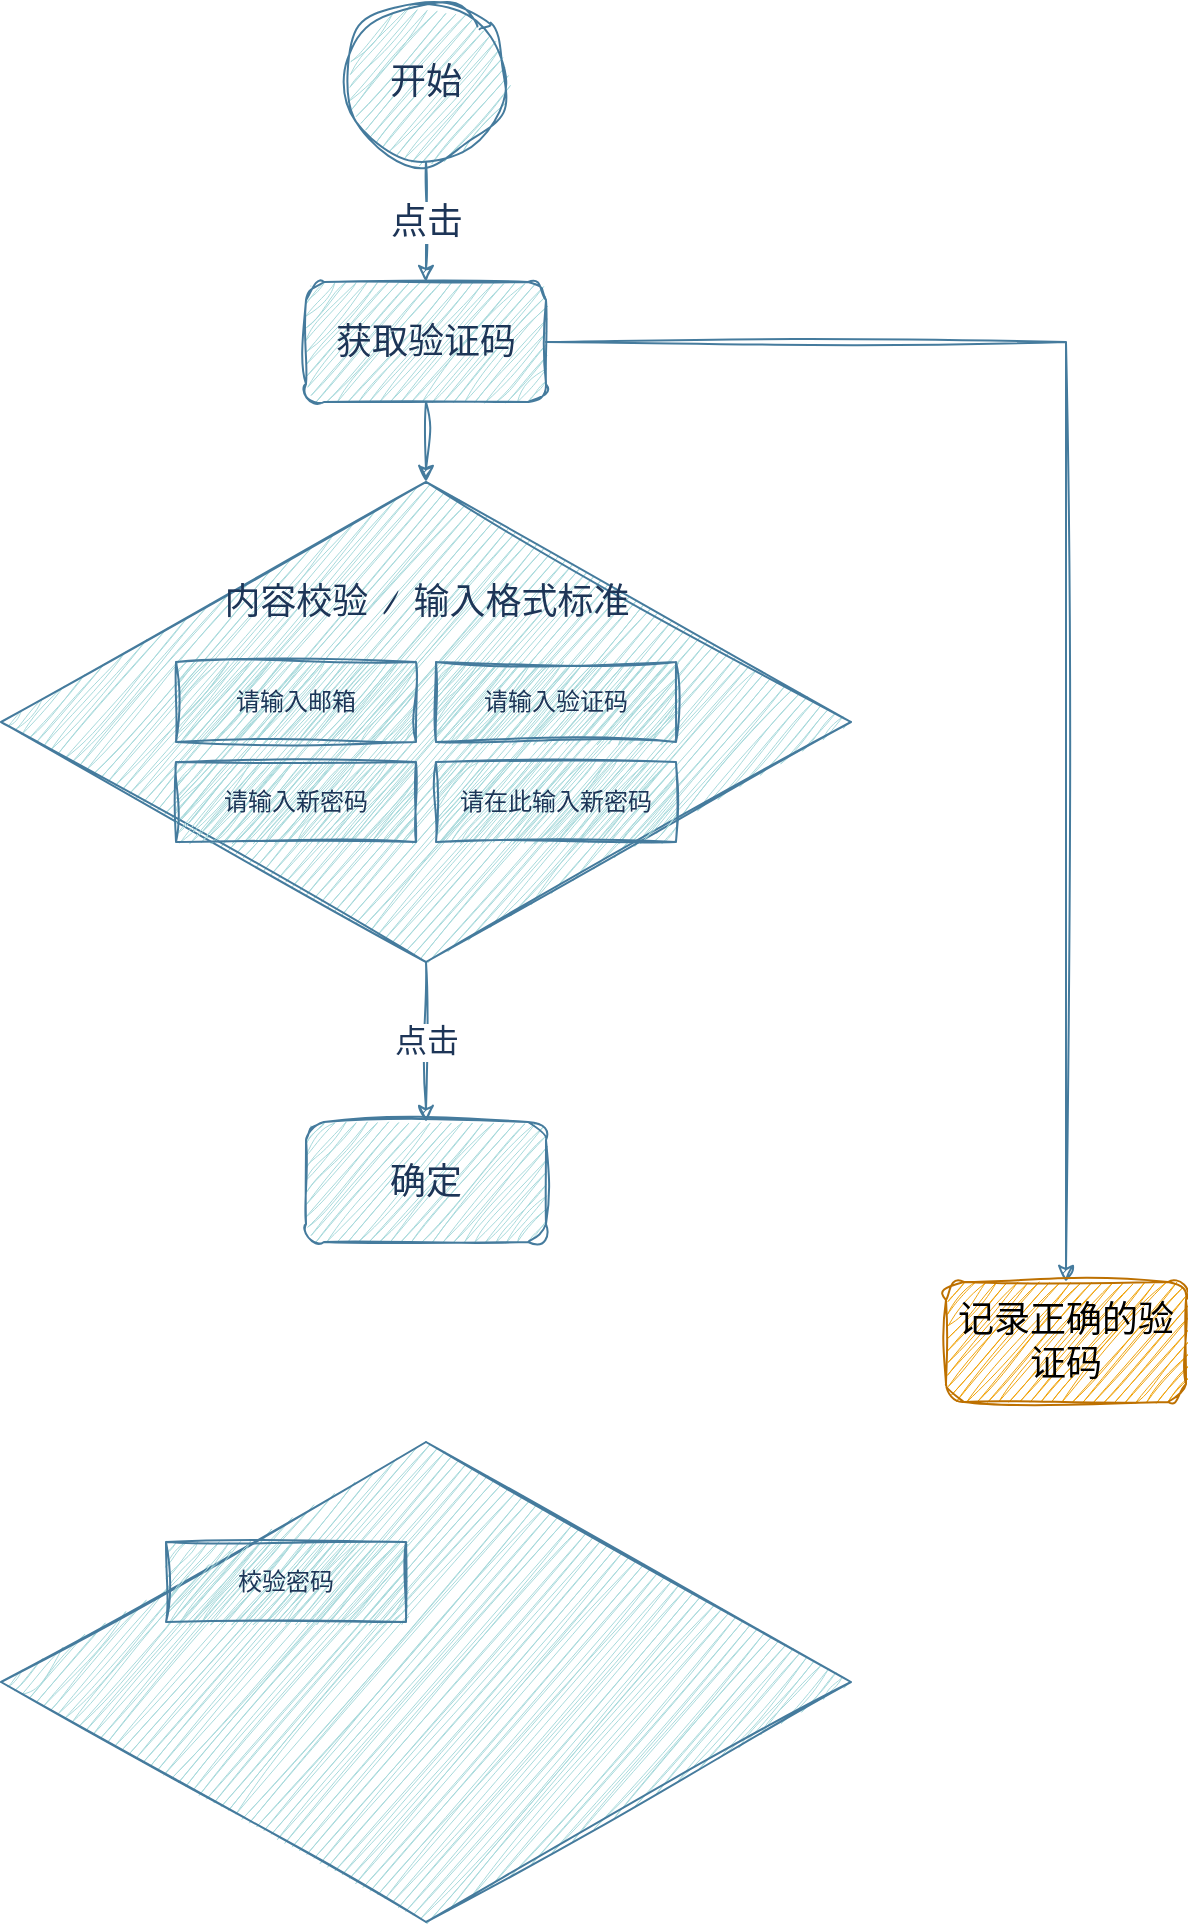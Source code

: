 <mxfile version="21.6.5" type="github">
  <diagram name="第 1 页" id="ABFjYovpaCcEatOb6muG">
    <mxGraphModel dx="1272" dy="650" grid="1" gridSize="10" guides="1" tooltips="1" connect="1" arrows="1" fold="1" page="1" pageScale="1" pageWidth="827" pageHeight="1169" math="0" shadow="0">
      <root>
        <mxCell id="0" />
        <mxCell id="1" parent="0" />
        <mxCell id="9XtBeBoNdV7PvsVut8HQ-18" value="点击" style="edgeStyle=orthogonalEdgeStyle;rounded=0;sketch=1;hachureGap=4;jiggle=2;curveFitting=1;orthogonalLoop=1;jettySize=auto;html=1;exitX=0.5;exitY=1;exitDx=0;exitDy=0;strokeColor=#457B9D;fontFamily=Architects Daughter;fontSource=https%3A%2F%2Ffonts.googleapis.com%2Fcss%3Ffamily%3DArchitects%2BDaughter;fontSize=16;fontColor=#1D3557;fillColor=#A8DADC;" edge="1" parent="1" source="9XtBeBoNdV7PvsVut8HQ-14" target="9XtBeBoNdV7PvsVut8HQ-17">
          <mxGeometry relative="1" as="geometry" />
        </mxCell>
        <mxCell id="9XtBeBoNdV7PvsVut8HQ-14" value="&lt;br style=&quot;font-size: 18px;&quot;&gt;&lt;br style=&quot;font-size: 18px;&quot;&gt;内容校验 / 输入格式标准" style="rhombus;whiteSpace=wrap;html=1;sketch=1;hachureGap=4;jiggle=2;curveFitting=1;strokeColor=#457B9D;fontFamily=Architects Daughter;fontSource=https%3A%2F%2Ffonts.googleapis.com%2Fcss%3Ffamily%3DArchitects%2BDaughter;fontSize=18;fontColor=#1D3557;fillColor=#A8DADC;verticalAlign=top;" vertex="1" parent="1">
          <mxGeometry x="67.5" y="320" width="425" height="240" as="geometry" />
        </mxCell>
        <mxCell id="9XtBeBoNdV7PvsVut8HQ-15" value="点击" style="edgeStyle=orthogonalEdgeStyle;rounded=0;sketch=1;hachureGap=4;jiggle=2;curveFitting=1;orthogonalLoop=1;jettySize=auto;html=1;exitX=0.5;exitY=1;exitDx=0;exitDy=0;entryX=0.5;entryY=0;entryDx=0;entryDy=0;strokeColor=#457B9D;fontFamily=Architects Daughter;fontSource=https%3A%2F%2Ffonts.googleapis.com%2Fcss%3Ffamily%3DArchitects%2BDaughter;fontSize=18;fontColor=#1D3557;fillColor=#A8DADC;" edge="1" parent="1" source="9XtBeBoNdV7PvsVut8HQ-1" target="9XtBeBoNdV7PvsVut8HQ-19">
          <mxGeometry relative="1" as="geometry" />
        </mxCell>
        <mxCell id="9XtBeBoNdV7PvsVut8HQ-1" value="开始" style="ellipse;whiteSpace=wrap;html=1;aspect=fixed;rounded=0;sketch=1;curveFitting=1;jiggle=2;labelBackgroundColor=none;fillColor=#A8DADC;strokeColor=#457B9D;fontColor=#1D3557;fontSize=18;" vertex="1" parent="1">
          <mxGeometry x="240" y="80" width="80" height="80" as="geometry" />
        </mxCell>
        <mxCell id="9XtBeBoNdV7PvsVut8HQ-2" value="请输入邮箱" style="rounded=0;whiteSpace=wrap;html=1;sketch=1;curveFitting=1;jiggle=2;labelBackgroundColor=none;fillColor=#A8DADC;strokeColor=#457B9D;fontColor=#1D3557;" vertex="1" parent="1">
          <mxGeometry x="155" y="410" width="120" height="40" as="geometry" />
        </mxCell>
        <mxCell id="9XtBeBoNdV7PvsVut8HQ-3" value="请输入验证码" style="rounded=0;whiteSpace=wrap;html=1;sketch=1;curveFitting=1;jiggle=2;labelBackgroundColor=none;fillColor=#A8DADC;strokeColor=#457B9D;fontColor=#1D3557;" vertex="1" parent="1">
          <mxGeometry x="285" y="410" width="120" height="40" as="geometry" />
        </mxCell>
        <mxCell id="9XtBeBoNdV7PvsVut8HQ-4" value="请输入新密码" style="rounded=0;whiteSpace=wrap;html=1;sketch=1;curveFitting=1;jiggle=2;labelBackgroundColor=none;fillColor=#A8DADC;strokeColor=#457B9D;fontColor=#1D3557;" vertex="1" parent="1">
          <mxGeometry x="155" y="460" width="120" height="40" as="geometry" />
        </mxCell>
        <mxCell id="9XtBeBoNdV7PvsVut8HQ-5" value="请在此输入新密码" style="rounded=0;whiteSpace=wrap;html=1;sketch=1;curveFitting=1;jiggle=2;labelBackgroundColor=none;fillColor=#A8DADC;strokeColor=#457B9D;fontColor=#1D3557;" vertex="1" parent="1">
          <mxGeometry x="285" y="460" width="120" height="40" as="geometry" />
        </mxCell>
        <mxCell id="9XtBeBoNdV7PvsVut8HQ-17" value="确定" style="rounded=1;whiteSpace=wrap;html=1;sketch=1;hachureGap=4;jiggle=2;curveFitting=1;strokeColor=#457B9D;fontFamily=Architects Daughter;fontSource=https%3A%2F%2Ffonts.googleapis.com%2Fcss%3Ffamily%3DArchitects%2BDaughter;fontSize=18;fontColor=#1D3557;fillColor=#A8DADC;" vertex="1" parent="1">
          <mxGeometry x="220" y="640" width="120" height="60" as="geometry" />
        </mxCell>
        <mxCell id="9XtBeBoNdV7PvsVut8HQ-20" style="edgeStyle=orthogonalEdgeStyle;rounded=0;sketch=1;hachureGap=4;jiggle=2;curveFitting=1;orthogonalLoop=1;jettySize=auto;html=1;exitX=0.5;exitY=1;exitDx=0;exitDy=0;entryX=0.5;entryY=0;entryDx=0;entryDy=0;strokeColor=#457B9D;fontFamily=Architects Daughter;fontSource=https%3A%2F%2Ffonts.googleapis.com%2Fcss%3Ffamily%3DArchitects%2BDaughter;fontSize=16;fontColor=#1D3557;fillColor=#A8DADC;" edge="1" parent="1" source="9XtBeBoNdV7PvsVut8HQ-19" target="9XtBeBoNdV7PvsVut8HQ-14">
          <mxGeometry relative="1" as="geometry" />
        </mxCell>
        <mxCell id="9XtBeBoNdV7PvsVut8HQ-22" style="edgeStyle=orthogonalEdgeStyle;rounded=0;sketch=1;hachureGap=4;jiggle=2;curveFitting=1;orthogonalLoop=1;jettySize=auto;html=1;exitX=1;exitY=0.5;exitDx=0;exitDy=0;strokeColor=#457B9D;fontFamily=Architects Daughter;fontSource=https%3A%2F%2Ffonts.googleapis.com%2Fcss%3Ffamily%3DArchitects%2BDaughter;fontSize=16;fontColor=#1D3557;fillColor=#A8DADC;" edge="1" parent="1" source="9XtBeBoNdV7PvsVut8HQ-19" target="9XtBeBoNdV7PvsVut8HQ-21">
          <mxGeometry relative="1" as="geometry" />
        </mxCell>
        <mxCell id="9XtBeBoNdV7PvsVut8HQ-19" value="获取验证码" style="rounded=1;whiteSpace=wrap;html=1;sketch=1;hachureGap=4;jiggle=2;curveFitting=1;strokeColor=#457B9D;fontFamily=Architects Daughter;fontSource=https%3A%2F%2Ffonts.googleapis.com%2Fcss%3Ffamily%3DArchitects%2BDaughter;fontSize=18;fontColor=#1D3557;fillColor=#A8DADC;" vertex="1" parent="1">
          <mxGeometry x="220" y="220" width="120" height="60" as="geometry" />
        </mxCell>
        <mxCell id="9XtBeBoNdV7PvsVut8HQ-21" value="记录正确的验证码" style="rounded=1;whiteSpace=wrap;html=1;sketch=1;hachureGap=4;jiggle=2;curveFitting=1;strokeColor=#BD7000;fontFamily=Architects Daughter;fontSource=https%3A%2F%2Ffonts.googleapis.com%2Fcss%3Ffamily%3DArchitects%2BDaughter;fontSize=18;fillColor=#f0a30a;fontColor=#000000;" vertex="1" parent="1">
          <mxGeometry x="540" y="720" width="120" height="60" as="geometry" />
        </mxCell>
        <mxCell id="9XtBeBoNdV7PvsVut8HQ-24" value="" style="rhombus;whiteSpace=wrap;html=1;sketch=1;hachureGap=4;jiggle=2;curveFitting=1;strokeColor=#457B9D;fontFamily=Architects Daughter;fontSource=https%3A%2F%2Ffonts.googleapis.com%2Fcss%3Ffamily%3DArchitects%2BDaughter;fontSize=18;fontColor=#1D3557;fillColor=#A8DADC;verticalAlign=top;" vertex="1" parent="1">
          <mxGeometry x="67.5" y="800" width="425" height="240" as="geometry" />
        </mxCell>
        <mxCell id="9XtBeBoNdV7PvsVut8HQ-25" value="校验密码" style="rounded=0;whiteSpace=wrap;html=1;sketch=1;curveFitting=1;jiggle=2;labelBackgroundColor=none;fillColor=#A8DADC;strokeColor=#457B9D;fontColor=#1D3557;" vertex="1" parent="1">
          <mxGeometry x="150" y="850" width="120" height="40" as="geometry" />
        </mxCell>
      </root>
    </mxGraphModel>
  </diagram>
</mxfile>
